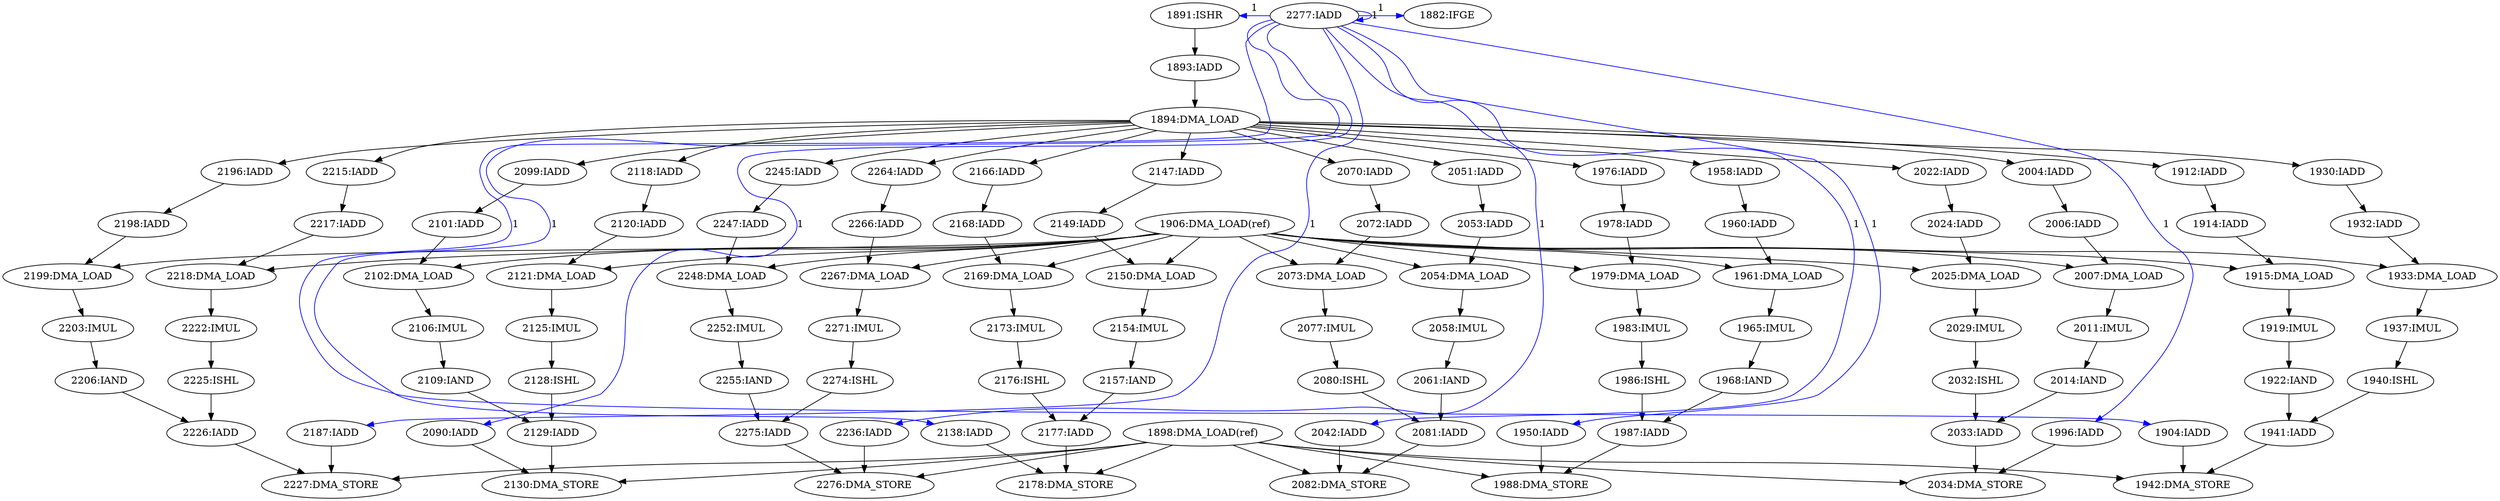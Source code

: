 digraph depgraph {
n0 [label="1933:DMA_LOAD"];
n1 [label="1906:DMA_LOAD(ref)"];
n1 -> n0;
n2 [label="1932:IADD"];
n2 -> n0;
n3 [label="2178:DMA_STORE"];
n4 [label="1898:DMA_LOAD(ref)"];
n4 -> n3;
n5 [label="2138:IADD"];
n5 -> n3;
n6 [label="2177:IADD"];
n6 -> n3;
n7 [label="2150:DMA_LOAD"];
n1 -> n7;
n8 [label="2149:IADD"];
n8 -> n7;
n9 [label="2081:IADD"];
n10 [label="2061:IAND"];
n10 -> n9;
n11 [label="2080:ISHL"];
n11 -> n9;
n12 [label="1914:IADD"];
n13 [label="1912:IADD"];
n13 -> n12;
n14 [label="2106:IMUL"];
n15 [label="2102:DMA_LOAD"];
n15 -> n14;
n16 [label="2157:IAND"];
n17 [label="2154:IMUL"];
n17 -> n16;
n18 [label="2101:IADD"];
n19 [label="2099:IADD"];
n19 -> n18;
n20 [label="2125:IMUL"];
n21 [label="2121:DMA_LOAD"];
n21 -> n20;
n22 [label="2215:IADD"];
n23 [label="1894:DMA_LOAD"];
n23 -> n22;
n24 [label="1968:IAND"];
n25 [label="1965:IMUL"];
n25 -> n24;
n26 [label="2128:ISHL"];
n20 -> n26;
n16 -> n6;
n27 [label="2176:ISHL"];
n27 -> n6;
n28 [label="2266:IADD"];
n29 [label="2264:IADD"];
n29 -> n28;
n30 [label="2007:DMA_LOAD"];
n1 -> n30;
n31 [label="2006:IADD"];
n31 -> n30;
n32 [label="2206:IAND"];
n33 [label="2203:IMUL"];
n33 -> n32;
n34 [label="2077:IMUL"];
n34 -> n11;
n35 [label="2199:DMA_LOAD"];
n35 -> n33;
n36 [label="2248:DMA_LOAD"];
n1 -> n36;
n37 [label="2247:IADD"];
n37 -> n36;
n38 [label="2130:DMA_STORE"];
n4 -> n38;
n39 [label="2090:IADD"];
n39 -> n38;
n40 [label="2129:IADD"];
n40 -> n38;
n41 [label="2147:IADD"];
n41 -> n8;
n42 [label="2275:IADD"];
n43 [label="2255:IAND"];
n43 -> n42;
n44 [label="2274:ISHL"];
n44 -> n42;
n45 [label="1986:ISHL"];
n46 [label="1983:IMUL"];
n46 -> n45;
n47 [label="1961:DMA_LOAD"];
n1 -> n47;
n48 [label="1960:IADD"];
n48 -> n47;
n23 -> n41;
n49 [label="2072:IADD"];
n50 [label="2070:IADD"];
n50 -> n49;
n51 [label="2082:DMA_STORE"];
n4 -> n51;
n52 [label="2042:IADD"];
n52 -> n51;
n9 -> n51;
n53 [label="2276:DMA_STORE"];
n4 -> n53;
n54 [label="2236:IADD"];
n54 -> n53;
n42 -> n53;
n55 [label="2226:IADD"];
n32 -> n55;
n56 [label="2225:ISHL"];
n56 -> n55;
n57 [label="1979:DMA_LOAD"];
n1 -> n57;
n58 [label="1978:IADD"];
n58 -> n57;
n59 [label="2118:IADD"];
n23 -> n59;
n60 [label="2051:IADD"];
n23 -> n60;
n61 [label="1958:IADD"];
n61 -> n48;
n62 [label="2217:IADD"];
n22 -> n62;
n63 [label="2053:IADD"];
n60 -> n63;
n64 [label="1893:IADD"];
n64 -> n23;
n65 [label="2271:IMUL"];
n65 -> n44;
n47 -> n25;
n66 [label="2267:DMA_LOAD"];
n1 -> n66;
n28 -> n66;
n67 [label="1915:DMA_LOAD"];
n1 -> n67;
n12 -> n67;
n68 [label="1919:IMUL"];
n67 -> n68;
n57 -> n46;
n69 [label="2245:IADD"];
n23 -> n69;
n70 [label="2011:IMUL"];
n30 -> n70;
n71 [label="2073:DMA_LOAD"];
n71 -> n34;
n72 [label="1940:ISHL"];
n73 [label="1937:IMUL"];
n73 -> n72;
n74 [label="2034:DMA_STORE"];
n4 -> n74;
n75 [label="1996:IADD"];
n75 -> n74;
n76 [label="2033:IADD"];
n76 -> n74;
n77 [label="2252:IMUL"];
n77 -> n43;
n78 [label="2004:IADD"];
n23 -> n78;
n79 [label="2029:IMUL"];
n80 [label="2025:DMA_LOAD"];
n80 -> n79;
n1 -> n80;
n81 [label="2024:IADD"];
n81 -> n80;
n82 [label="1941:IADD"];
n83 [label="1922:IAND"];
n83 -> n82;
n72 -> n82;
n84 [label="2227:DMA_STORE"];
n4 -> n84;
n85 [label="2187:IADD"];
n85 -> n84;
n55 -> n84;
n86 [label="1930:IADD"];
n86 -> n2;
n87 [label="2173:IMUL"];
n88 [label="2169:DMA_LOAD"];
n88 -> n87;
n78 -> n31;
n1 -> n88;
n89 [label="2168:IADD"];
n89 -> n88;
n90 [label="2166:IADD"];
n23 -> n90;
n36 -> n77;
n1 -> n21;
n91 [label="2120:IADD"];
n91 -> n21;
n92 [label="1891:ISHR"];
n92 -> n64;
n23 -> n61;
n93 [label="2222:IMUL"];
n93 -> n56;
n94 [label="2022:IADD"];
n23 -> n94;
n1 -> n35;
n95 [label="2198:IADD"];
n95 -> n35;
n69 -> n37;
n96 [label="2054:DMA_LOAD"];
n1 -> n96;
n63 -> n96;
n97 [label="2014:IAND"];
n97 -> n76;
n98 [label="2032:ISHL"];
n98 -> n76;
n99 [label="1988:DMA_STORE"];
n4 -> n99;
n100 [label="1950:IADD"];
n100 -> n99;
n101 [label="1987:IADD"];
n101 -> n99;
n102 [label="2109:IAND"];
n102 -> n40;
n26 -> n40;
n79 -> n98;
n103 [label="2218:DMA_LOAD"];
n1 -> n103;
n62 -> n103;
n0 -> n73;
n24 -> n101;
n45 -> n101;
n104 [label="2196:IADD"];
n104 -> n95;
n94 -> n81;
n68 -> n83;
n23 -> n104;
n103 -> n93;
n70 -> n97;
n23 -> n29;
n23 -> n86;
n105 [label="1976:IADD"];
n23 -> n105;
n59 -> n91;
n23 -> n50;
n1 -> n71;
n49 -> n71;
n66 -> n65;
n106 [label="2058:IMUL"];
n96 -> n106;
n23 -> n13;
n87 -> n27;
n105 -> n58;
n14 -> n102;
n106 -> n10;
n7 -> n17;
n23 -> n19;
n90 -> n89;
n107 [label="1942:DMA_STORE"];
n4 -> n107;
n108 [label="1904:IADD"];
n108 -> n107;
n82 -> n107;
n1 -> n15;
n18 -> n15;
n109 [label="2277:IADD"];
n109 -> n108 [constraint=false,color=blue,label="1"];
n109 -> n100 [constraint=false,color=blue,label="1"];
n109 -> n54 [constraint=false,color=blue,label="1"];
n109 -> n85 [constraint=false,color=blue,label="1"];
n110 [label="1882:IFGE"];
n109 -> n110 [constraint=false,color=blue,label="1"];
n109 -> n75 [constraint=false,color=blue,label="1"];
n109 -> n5 [constraint=false,color=blue,label="1"];
n109 -> n92 [constraint=false,color=blue,label="1"];
n109 -> n39 [constraint=false,color=blue,label="1"];
n109 -> n52 [constraint=false,color=blue,label="1"];
n109 -> n109 [constraint=false,color=blue,label="1"];
}